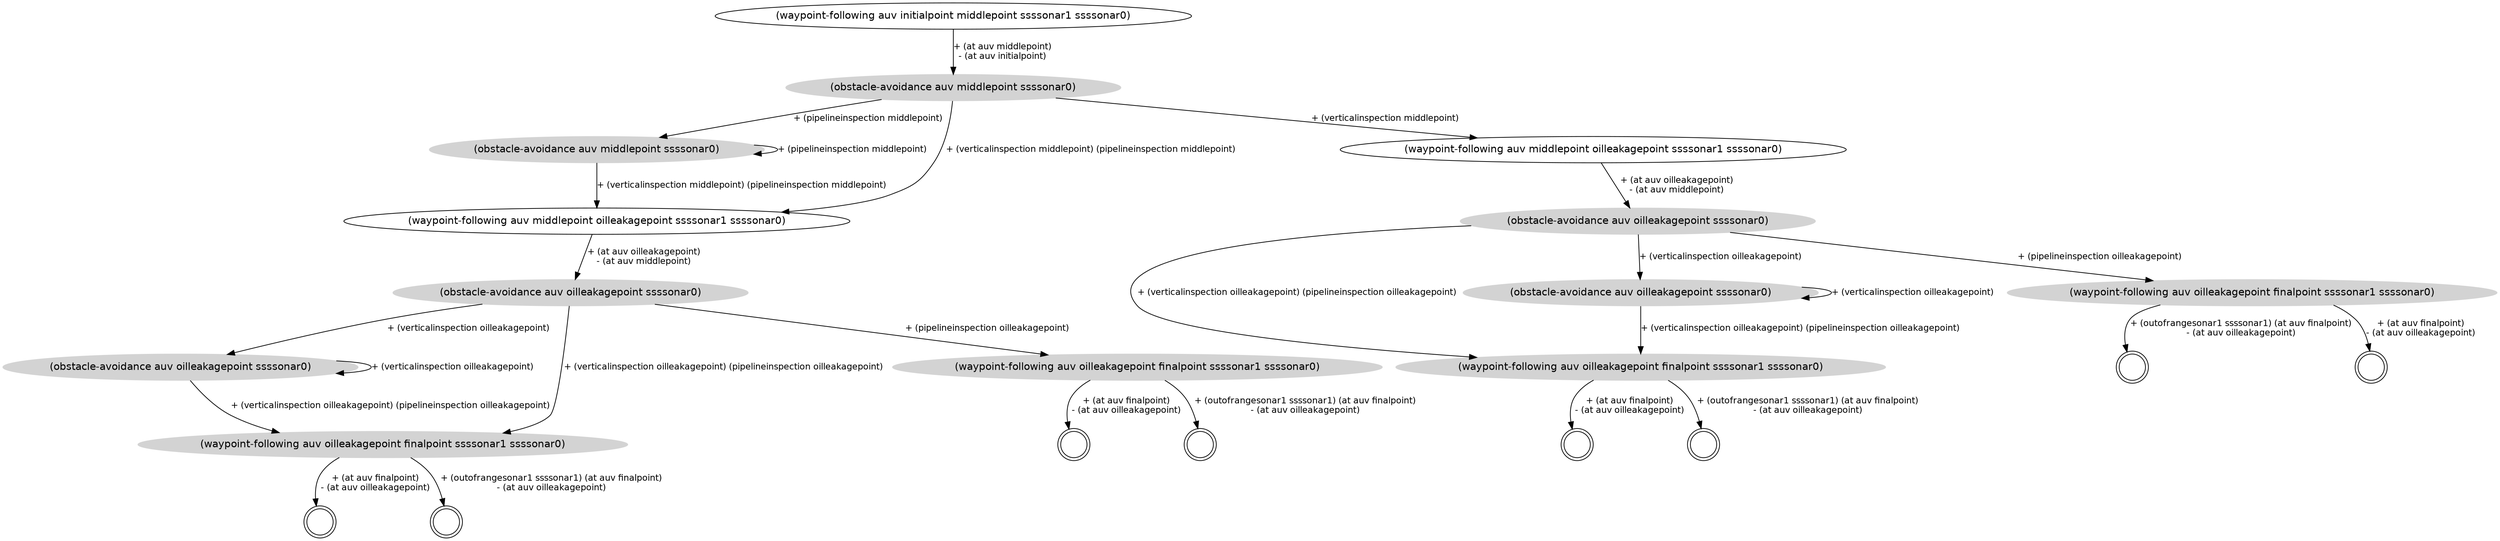 digraph Struc {
 graph [fontname = "helvetica"];
 node [fontname = "helvetica"];
 edge [fontname = "helvetica"];
 node [shape=ellipse];
 packMode="graph";
 n0 [label="(waypoint-following auv initialpoint middlepoint ssssonar1 ssssonar0)"];
 n0->n1 [fontsize=12, label="+ (at auv middlepoint)\n- (at auv initialpoint)"];
 n1 [style=filled, color=lightgrey, label="(obstacle-avoidance auv middlepoint ssssonar0)"];
 n1->n2 [fontsize=12, label="+ (pipelineinspection middlepoint)"];
 n1->n3 [fontsize=12, label="+ (verticalinspection middlepoint)"];
 n1->n4 [fontsize=12, label="+ (verticalinspection middlepoint) (pipelineinspection middlepoint)"];
 n2 [style=filled, color=lightgrey, label="(obstacle-avoidance auv middlepoint ssssonar0)"];
 n2->n2 [fontsize=12, label="+ (pipelineinspection middlepoint)"];
 n2->n4 [fontsize=12, label="+ (verticalinspection middlepoint) (pipelineinspection middlepoint)"];
 n3 [label="(waypoint-following auv middlepoint oilleakagepoint ssssonar1 ssssonar0)"];
 n3->n5 [fontsize=12, label="+ (at auv oilleakagepoint)\n- (at auv middlepoint)"];
 n4 [label="(waypoint-following auv middlepoint oilleakagepoint ssssonar1 ssssonar0)"];
 n4->n6 [fontsize=12, label="+ (at auv oilleakagepoint)\n- (at auv middlepoint)"];
 n5 [style=filled, color=lightgrey, label="(obstacle-avoidance auv oilleakagepoint ssssonar0)"];
 n5->n7 [fontsize=12, label="+ (pipelineinspection oilleakagepoint)"];
 n5->n8 [fontsize=12, label="+ (verticalinspection oilleakagepoint)"];
 n5->n9 [fontsize=12, label="+ (verticalinspection oilleakagepoint) (pipelineinspection oilleakagepoint)"];
 n6 [style=filled, color=lightgrey, label="(obstacle-avoidance auv oilleakagepoint ssssonar0)"];
 n6->n10 [fontsize=12, label="+ (pipelineinspection oilleakagepoint)"];
 n6->n11 [fontsize=12, label="+ (verticalinspection oilleakagepoint)"];
 n6->n12 [fontsize=12, label="+ (verticalinspection oilleakagepoint) (pipelineinspection oilleakagepoint)"];
 n7 [style=filled, color=lightgrey, label="(waypoint-following auv oilleakagepoint finalpoint ssssonar1 ssssonar0)"];
 n7->n13 [fontsize=12, label="+ (at auv finalpoint)\n- (at auv oilleakagepoint)"];
 n7->n14 [fontsize=12, label="+ (outofrangesonar1 ssssonar1) (at auv finalpoint)\n- (at auv oilleakagepoint)"];
 n8 [style=filled, color=lightgrey, label="(obstacle-avoidance auv oilleakagepoint ssssonar0)"];
 n8->n9 [fontsize=12, label="+ (verticalinspection oilleakagepoint) (pipelineinspection oilleakagepoint)"];
 n8->n8 [fontsize=12, label="+ (verticalinspection oilleakagepoint)"];
 n9 [style=filled, color=lightgrey, label="(waypoint-following auv oilleakagepoint finalpoint ssssonar1 ssssonar0)"];
 n9->n15 [fontsize=12, label="+ (at auv finalpoint)\n- (at auv oilleakagepoint)"];
 n9->n16 [fontsize=12, label="+ (outofrangesonar1 ssssonar1) (at auv finalpoint)\n- (at auv oilleakagepoint)"];
 n10 [style=filled, color=lightgrey, label="(waypoint-following auv oilleakagepoint finalpoint ssssonar1 ssssonar0)"];
 n10->n17 [fontsize=12, label="+ (at auv finalpoint)\n- (at auv oilleakagepoint)"];
 n10->n18 [fontsize=12, label="+ (outofrangesonar1 ssssonar1) (at auv finalpoint)\n- (at auv oilleakagepoint)"];
 n11 [style=filled, color=lightgrey, label="(obstacle-avoidance auv oilleakagepoint ssssonar0)"];
 n11->n12 [fontsize=12, label="+ (verticalinspection oilleakagepoint) (pipelineinspection oilleakagepoint)"];
 n11->n11 [fontsize=12, label="+ (verticalinspection oilleakagepoint)"];
 n12 [style=filled, color=lightgrey, label="(waypoint-following auv oilleakagepoint finalpoint ssssonar1 ssssonar0)"];
 n12->n19 [fontsize=12, label="+ (at auv finalpoint)\n- (at auv oilleakagepoint)"];
 n12->n20 [fontsize=12, label="+ (outofrangesonar1 ssssonar1) (at auv finalpoint)\n- (at auv oilleakagepoint)"];
 n13 [shape=circle,label="",peripheries=2];
 n14 [shape=circle,label="",peripheries=2];
 n15 [shape=circle,label="",peripheries=2];
 n16 [shape=circle,label="",peripheries=2];
 n17 [shape=circle,label="",peripheries=2];
 n18 [shape=circle,label="",peripheries=2];
 n19 [shape=circle,label="",peripheries=2];
 n20 [shape=circle,label="",peripheries=2];
}